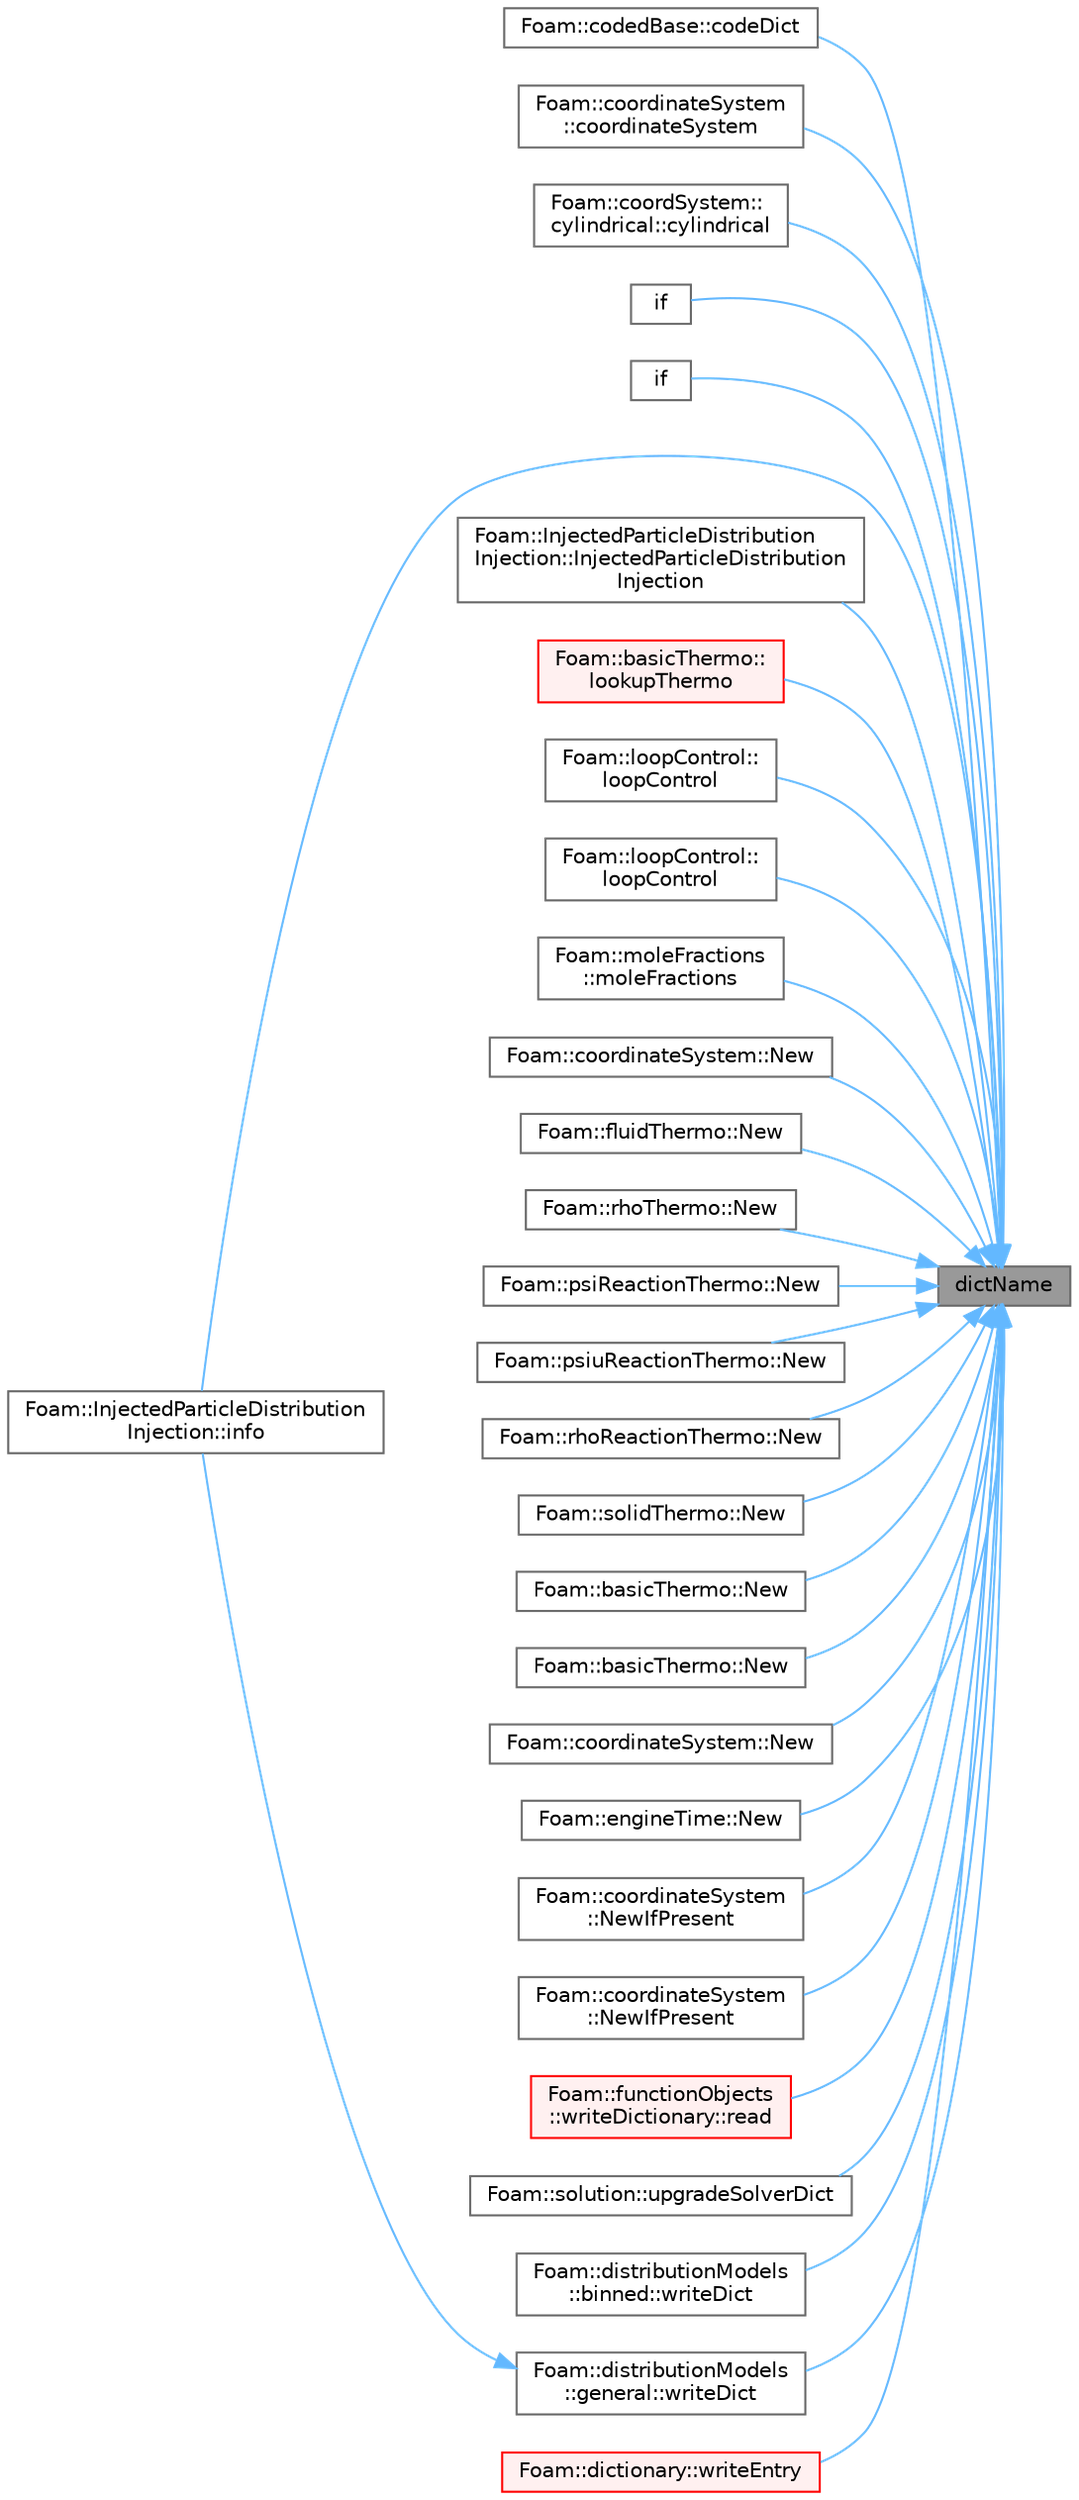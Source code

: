digraph "dictName"
{
 // LATEX_PDF_SIZE
  bgcolor="transparent";
  edge [fontname=Helvetica,fontsize=10,labelfontname=Helvetica,labelfontsize=10];
  node [fontname=Helvetica,fontsize=10,shape=box,height=0.2,width=0.4];
  rankdir="RL";
  Node1 [id="Node000001",label="dictName",height=0.2,width=0.4,color="gray40", fillcolor="grey60", style="filled", fontcolor="black",tooltip=" "];
  Node1 -> Node2 [id="edge1_Node000001_Node000002",dir="back",color="steelblue1",style="solid",tooltip=" "];
  Node2 [id="Node000002",label="Foam::codedBase::codeDict",height=0.2,width=0.4,color="grey40", fillcolor="white", style="filled",URL="$classFoam_1_1codedBase.html#afeb053d1e05b376db5d4b416df8b9129",tooltip=" "];
  Node1 -> Node3 [id="edge2_Node000001_Node000003",dir="back",color="steelblue1",style="solid",tooltip=" "];
  Node3 [id="Node000003",label="Foam::coordinateSystem\l::coordinateSystem",height=0.2,width=0.4,color="grey40", fillcolor="white", style="filled",URL="$classFoam_1_1coordinateSystem.html#a07d743c96a5ad834ff8ec89bc67b1498",tooltip=" "];
  Node1 -> Node4 [id="edge3_Node000001_Node000004",dir="back",color="steelblue1",style="solid",tooltip=" "];
  Node4 [id="Node000004",label="Foam::coordSystem::\lcylindrical::cylindrical",height=0.2,width=0.4,color="grey40", fillcolor="white", style="filled",URL="$classFoam_1_1coordSystem_1_1cylindrical.html#abb4d7e2b08974ffd83369f7747343fe2",tooltip=" "];
  Node1 -> Node5 [id="edge4_Node000001_Node000005",dir="back",color="steelblue1",style="solid",tooltip=" "];
  Node5 [id="Node000005",label="if",height=0.2,width=0.4,color="grey40", fillcolor="white", style="filled",URL="$findMeshDefinitionDict_8H.html#a5b87df1cf7a385952f465e4f8e94ed6a",tooltip=" "];
  Node1 -> Node6 [id="edge5_Node000001_Node000006",dir="back",color="steelblue1",style="solid",tooltip=" "];
  Node6 [id="Node000006",label="if",height=0.2,width=0.4,color="grey40", fillcolor="white", style="filled",URL="$findMeshDefinitionDict_8H.html#ae1aea36eabaa35ee8ac4dc375fb9b126",tooltip=" "];
  Node1 -> Node7 [id="edge6_Node000001_Node000007",dir="back",color="steelblue1",style="solid",tooltip=" "];
  Node7 [id="Node000007",label="Foam::InjectedParticleDistribution\lInjection::info",height=0.2,width=0.4,color="grey40", fillcolor="white", style="filled",URL="$classFoam_1_1InjectedParticleDistributionInjection.html#ac1b66fe77173de9e5e8542b2823d6071",tooltip=" "];
  Node1 -> Node8 [id="edge7_Node000001_Node000008",dir="back",color="steelblue1",style="solid",tooltip=" "];
  Node8 [id="Node000008",label="Foam::InjectedParticleDistribution\lInjection::InjectedParticleDistribution\lInjection",height=0.2,width=0.4,color="grey40", fillcolor="white", style="filled",URL="$classFoam_1_1InjectedParticleDistributionInjection.html#a1024f39d45b74d2e3c6c0c3ba74da8b2",tooltip=" "];
  Node1 -> Node9 [id="edge8_Node000001_Node000009",dir="back",color="steelblue1",style="solid",tooltip=" "];
  Node9 [id="Node000009",label="Foam::basicThermo::\llookupThermo",height=0.2,width=0.4,color="red", fillcolor="#FFF0F0", style="filled",URL="$classFoam_1_1basicThermo.html#a1a973e5b42d222c61500a0d68386822d",tooltip=" "];
  Node1 -> Node16 [id="edge9_Node000001_Node000016",dir="back",color="steelblue1",style="solid",tooltip=" "];
  Node16 [id="Node000016",label="Foam::loopControl::\lloopControl",height=0.2,width=0.4,color="grey40", fillcolor="white", style="filled",URL="$classFoam_1_1loopControl.html#a08987e25a5b70b6db36f95966ccb452c",tooltip=" "];
  Node1 -> Node17 [id="edge10_Node000001_Node000017",dir="back",color="steelblue1",style="solid",tooltip=" "];
  Node17 [id="Node000017",label="Foam::loopControl::\lloopControl",height=0.2,width=0.4,color="grey40", fillcolor="white", style="filled",URL="$classFoam_1_1loopControl.html#a9c0ee1c1e8ad7edc69d3c0fc29e7f90d",tooltip=" "];
  Node1 -> Node18 [id="edge11_Node000001_Node000018",dir="back",color="steelblue1",style="solid",tooltip=" "];
  Node18 [id="Node000018",label="Foam::moleFractions\l::moleFractions",height=0.2,width=0.4,color="grey40", fillcolor="white", style="filled",URL="$classFoam_1_1moleFractions.html#abe155bf391d171736e0046d3aa8e4b48",tooltip=" "];
  Node1 -> Node19 [id="edge12_Node000001_Node000019",dir="back",color="steelblue1",style="solid",tooltip=" "];
  Node19 [id="Node000019",label="Foam::coordinateSystem::New",height=0.2,width=0.4,color="grey40", fillcolor="white", style="filled",URL="$classFoam_1_1coordinateSystem.html#a7f89f581e6ef1050923a41d364802961",tooltip=" "];
  Node1 -> Node20 [id="edge13_Node000001_Node000020",dir="back",color="steelblue1",style="solid",tooltip=" "];
  Node20 [id="Node000020",label="Foam::fluidThermo::New",height=0.2,width=0.4,color="grey40", fillcolor="white", style="filled",URL="$classFoam_1_1fluidThermo.html#a39d8bf96811391bafe866f2d41376a8a",tooltip=" "];
  Node1 -> Node21 [id="edge14_Node000001_Node000021",dir="back",color="steelblue1",style="solid",tooltip=" "];
  Node21 [id="Node000021",label="Foam::rhoThermo::New",height=0.2,width=0.4,color="grey40", fillcolor="white", style="filled",URL="$classFoam_1_1rhoThermo.html#a6e87f733afec83d5354605901682988a",tooltip=" "];
  Node1 -> Node22 [id="edge15_Node000001_Node000022",dir="back",color="steelblue1",style="solid",tooltip=" "];
  Node22 [id="Node000022",label="Foam::psiReactionThermo::New",height=0.2,width=0.4,color="grey40", fillcolor="white", style="filled",URL="$classFoam_1_1psiReactionThermo.html#a31bbc2b08211ad9645fd1fee0ee4f33e",tooltip=" "];
  Node1 -> Node23 [id="edge16_Node000001_Node000023",dir="back",color="steelblue1",style="solid",tooltip=" "];
  Node23 [id="Node000023",label="Foam::psiuReactionThermo::New",height=0.2,width=0.4,color="grey40", fillcolor="white", style="filled",URL="$classFoam_1_1psiuReactionThermo.html#a9d53c44b9c6b52313f87d88352833f60",tooltip=" "];
  Node1 -> Node24 [id="edge17_Node000001_Node000024",dir="back",color="steelblue1",style="solid",tooltip=" "];
  Node24 [id="Node000024",label="Foam::rhoReactionThermo::New",height=0.2,width=0.4,color="grey40", fillcolor="white", style="filled",URL="$classFoam_1_1rhoReactionThermo.html#a4c6663251b8eb636853cb5e514b2c24f",tooltip=" "];
  Node1 -> Node25 [id="edge18_Node000001_Node000025",dir="back",color="steelblue1",style="solid",tooltip=" "];
  Node25 [id="Node000025",label="Foam::solidThermo::New",height=0.2,width=0.4,color="grey40", fillcolor="white", style="filled",URL="$classFoam_1_1solidThermo.html#a26a7a40a78243c70fcf04d2191ce4e61",tooltip=" "];
  Node1 -> Node26 [id="edge19_Node000001_Node000026",dir="back",color="steelblue1",style="solid",tooltip=" "];
  Node26 [id="Node000026",label="Foam::basicThermo::New",height=0.2,width=0.4,color="grey40", fillcolor="white", style="filled",URL="$classFoam_1_1basicThermo.html#a1fe2366d4b8b446ef69fe72b018fe777",tooltip=" "];
  Node1 -> Node27 [id="edge20_Node000001_Node000027",dir="back",color="steelblue1",style="solid",tooltip=" "];
  Node27 [id="Node000027",label="Foam::basicThermo::New",height=0.2,width=0.4,color="grey40", fillcolor="white", style="filled",URL="$classFoam_1_1basicThermo.html#afb1e8d7fa11a2dae56a1b576f6aea21b",tooltip=" "];
  Node1 -> Node28 [id="edge21_Node000001_Node000028",dir="back",color="steelblue1",style="solid",tooltip=" "];
  Node28 [id="Node000028",label="Foam::coordinateSystem::New",height=0.2,width=0.4,color="grey40", fillcolor="white", style="filled",URL="$classFoam_1_1coordinateSystem.html#ac15d735f1c8ff1744042533523c13835",tooltip=" "];
  Node1 -> Node29 [id="edge22_Node000001_Node000029",dir="back",color="steelblue1",style="solid",tooltip=" "];
  Node29 [id="Node000029",label="Foam::engineTime::New",height=0.2,width=0.4,color="grey40", fillcolor="white", style="filled",URL="$classFoam_1_1engineTime.html#ad5e3360eb30fa5d5a93be6ecb6d64996",tooltip=" "];
  Node1 -> Node30 [id="edge23_Node000001_Node000030",dir="back",color="steelblue1",style="solid",tooltip=" "];
  Node30 [id="Node000030",label="Foam::coordinateSystem\l::NewIfPresent",height=0.2,width=0.4,color="grey40", fillcolor="white", style="filled",URL="$classFoam_1_1coordinateSystem.html#afc59503a16126909ed8ddf3f795fb3ea",tooltip=" "];
  Node1 -> Node31 [id="edge24_Node000001_Node000031",dir="back",color="steelblue1",style="solid",tooltip=" "];
  Node31 [id="Node000031",label="Foam::coordinateSystem\l::NewIfPresent",height=0.2,width=0.4,color="grey40", fillcolor="white", style="filled",URL="$classFoam_1_1coordinateSystem.html#a09fba3dbba052cef6122d74e14522ec3",tooltip=" "];
  Node1 -> Node32 [id="edge25_Node000001_Node000032",dir="back",color="steelblue1",style="solid",tooltip=" "];
  Node32 [id="Node000032",label="Foam::functionObjects\l::writeDictionary::read",height=0.2,width=0.4,color="red", fillcolor="#FFF0F0", style="filled",URL="$classFoam_1_1functionObjects_1_1writeDictionary.html#afac0600fef97b05534a595ce00b272ed",tooltip=" "];
  Node1 -> Node34 [id="edge26_Node000001_Node000034",dir="back",color="steelblue1",style="solid",tooltip=" "];
  Node34 [id="Node000034",label="Foam::solution::upgradeSolverDict",height=0.2,width=0.4,color="grey40", fillcolor="white", style="filled",URL="$classFoam_1_1solution.html#aafb35d9c55b4a97e839ab61b4a0c7d52",tooltip=" "];
  Node1 -> Node35 [id="edge27_Node000001_Node000035",dir="back",color="steelblue1",style="solid",tooltip=" "];
  Node35 [id="Node000035",label="Foam::distributionModels\l::binned::writeDict",height=0.2,width=0.4,color="grey40", fillcolor="white", style="filled",URL="$classFoam_1_1distributionModels_1_1binned.html#a217873c62a47deca35f9eb84e5e8bccf",tooltip=" "];
  Node1 -> Node36 [id="edge28_Node000001_Node000036",dir="back",color="steelblue1",style="solid",tooltip=" "];
  Node36 [id="Node000036",label="Foam::distributionModels\l::general::writeDict",height=0.2,width=0.4,color="grey40", fillcolor="white", style="filled",URL="$classFoam_1_1distributionModels_1_1general.html#a217873c62a47deca35f9eb84e5e8bccf",tooltip=" "];
  Node36 -> Node7 [id="edge29_Node000036_Node000007",dir="back",color="steelblue1",style="solid",tooltip=" "];
  Node1 -> Node37 [id="edge30_Node000001_Node000037",dir="back",color="steelblue1",style="solid",tooltip=" "];
  Node37 [id="Node000037",label="Foam::dictionary::writeEntry",height=0.2,width=0.4,color="red", fillcolor="#FFF0F0", style="filled",URL="$classFoam_1_1dictionary.html#ab646901275c69e74b14dcbaa959e470b",tooltip=" "];
}
